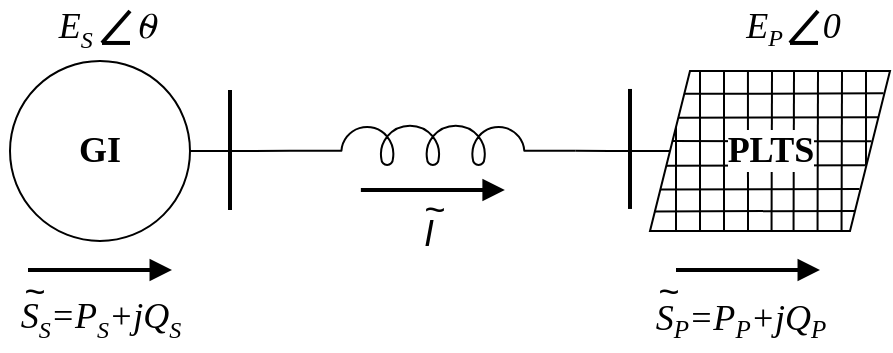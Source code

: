 <mxfile version="14.6.13" type="device"><diagram id="aN7lRzgVg91xiD-E5QHU" name="Page-1"><mxGraphModel dx="652" dy="441" grid="1" gridSize="10" guides="1" tooltips="1" connect="1" arrows="1" fold="1" page="1" pageScale="1" pageWidth="850" pageHeight="1100" math="0" shadow="0"><root><mxCell id="0"/><mxCell id="1" parent="0"/><mxCell id="f81DsE7QJg42vTaAS6lq-5" style="edgeStyle=orthogonalEdgeStyle;rounded=0;orthogonalLoop=1;jettySize=auto;html=1;entryX=0;entryY=0.645;entryDx=0;entryDy=0;entryPerimeter=0;endArrow=none;endFill=0;" edge="1" parent="1" source="f81DsE7QJg42vTaAS6lq-1" target="f81DsE7QJg42vTaAS6lq-4"><mxGeometry relative="1" as="geometry"/></mxCell><mxCell id="f81DsE7QJg42vTaAS6lq-1" value="&lt;b&gt;&lt;font style=&quot;font-size: 18px&quot;&gt;GI&lt;/font&gt;&lt;/b&gt;" style="ellipse;whiteSpace=wrap;html=1;aspect=fixed;fontFamily=Times New Roman;" vertex="1" parent="1"><mxGeometry x="60" y="155.48" width="90" height="90" as="geometry"/></mxCell><mxCell id="f81DsE7QJg42vTaAS6lq-6" style="edgeStyle=orthogonalEdgeStyle;rounded=0;orthogonalLoop=1;jettySize=auto;html=1;entryX=1;entryY=0.645;entryDx=0;entryDy=0;entryPerimeter=0;endArrow=none;endFill=0;exitX=0;exitY=0.5;exitDx=0;exitDy=0;" edge="1" parent="1" source="f81DsE7QJg42vTaAS6lq-34" target="f81DsE7QJg42vTaAS6lq-4"><mxGeometry relative="1" as="geometry"><mxPoint x="375.0" y="200.51" as="sourcePoint"/></mxGeometry></mxCell><mxCell id="f81DsE7QJg42vTaAS6lq-4" value="" style="pointerEvents=1;verticalLabelPosition=bottom;shadow=0;dashed=0;align=center;html=1;verticalAlign=top;shape=mxgraph.electrical.inductors.inductor_5;" vertex="1" parent="1"><mxGeometry x="200" y="187.48" width="142.86" height="20" as="geometry"/></mxCell><mxCell id="f81DsE7QJg42vTaAS6lq-7" value="" style="endArrow=none;html=1;strokeWidth=2;" edge="1" parent="1"><mxGeometry width="50" height="50" relative="1" as="geometry"><mxPoint x="170" y="230" as="sourcePoint"/><mxPoint x="170" y="170" as="targetPoint"/></mxGeometry></mxCell><mxCell id="f81DsE7QJg42vTaAS6lq-33" value="" style="group" vertex="1" connectable="0" parent="1"><mxGeometry x="380" y="160.48" width="120" height="80" as="geometry"/></mxCell><mxCell id="f81DsE7QJg42vTaAS6lq-34" value="" style="shape=parallelogram;perimeter=parallelogramPerimeter;whiteSpace=wrap;html=1;fixedSize=1;" vertex="1" parent="f81DsE7QJg42vTaAS6lq-33"><mxGeometry width="120" height="80" as="geometry"/></mxCell><mxCell id="f81DsE7QJg42vTaAS6lq-35" value="" style="endArrow=none;html=1;" edge="1" parent="f81DsE7QJg42vTaAS6lq-33"><mxGeometry x="-30" y="-8" width="50" height="50" as="geometry"><mxPoint x="13" y="28" as="sourcePoint"/><mxPoint x="13" y="80" as="targetPoint"/></mxGeometry></mxCell><mxCell id="f81DsE7QJg42vTaAS6lq-36" value="" style="endArrow=none;html=1;" edge="1" parent="f81DsE7QJg42vTaAS6lq-33"><mxGeometry x="-30" y="-8" width="50" height="50" as="geometry"><mxPoint x="25" as="sourcePoint"/><mxPoint x="25" y="80" as="targetPoint"/></mxGeometry></mxCell><mxCell id="f81DsE7QJg42vTaAS6lq-37" value="" style="endArrow=none;html=1;entryX=0;entryY=0;entryDx=0;entryDy=0;" edge="1" parent="f81DsE7QJg42vTaAS6lq-33"><mxGeometry x="-30" y="-11" width="50" height="50" as="geometry"><mxPoint x="37" as="sourcePoint"/><mxPoint x="37" y="80" as="targetPoint"/></mxGeometry></mxCell><mxCell id="f81DsE7QJg42vTaAS6lq-38" value="" style="endArrow=none;html=1;entryX=0;entryY=0;entryDx=0;entryDy=0;exitX=0.408;exitY=-0.006;exitDx=0;exitDy=0;exitPerimeter=0;" edge="1" parent="f81DsE7QJg42vTaAS6lq-33" source="f81DsE7QJg42vTaAS6lq-34"><mxGeometry x="-30" y="-15" width="50" height="50" as="geometry"><mxPoint x="49" y="-20" as="sourcePoint"/><mxPoint x="49" y="80" as="targetPoint"/></mxGeometry></mxCell><mxCell id="f81DsE7QJg42vTaAS6lq-39" value="" style="endArrow=none;html=1;entryX=0;entryY=0;entryDx=0;entryDy=0;exitX=0.973;exitY=0.14;exitDx=0;exitDy=0;exitPerimeter=0;" edge="1" parent="f81DsE7QJg42vTaAS6lq-33"><mxGeometry width="50" height="50" as="geometry"><mxPoint x="116.76" y="11.2" as="sourcePoint"/><mxPoint x="17.143" y="11.429" as="targetPoint"/></mxGeometry></mxCell><mxCell id="f81DsE7QJg42vTaAS6lq-40" value="" style="endArrow=none;html=1;entryX=0;entryY=0;entryDx=0;entryDy=0;exitX=0.954;exitY=0.277;exitDx=0;exitDy=0;exitPerimeter=0;" edge="1" parent="f81DsE7QJg42vTaAS6lq-33"><mxGeometry width="50" height="50" as="geometry"><mxPoint x="114.48" y="23.16" as="sourcePoint"/><mxPoint x="14.003" y="23.429" as="targetPoint"/></mxGeometry></mxCell><mxCell id="f81DsE7QJg42vTaAS6lq-41" value="" style="endArrow=none;html=1;exitX=0.973;exitY=0.14;exitDx=0;exitDy=0;exitPerimeter=0;" edge="1" parent="f81DsE7QJg42vTaAS6lq-33"><mxGeometry width="50" height="50" as="geometry"><mxPoint x="110.76" y="35.2" as="sourcePoint"/><mxPoint x="11" y="35" as="targetPoint"/></mxGeometry></mxCell><mxCell id="f81DsE7QJg42vTaAS6lq-42" value="" style="endArrow=none;html=1;entryX=0;entryY=0;entryDx=0;entryDy=0;exitX=0.907;exitY=0.552;exitDx=0;exitDy=0;exitPerimeter=0;" edge="1" parent="f81DsE7QJg42vTaAS6lq-33"><mxGeometry width="50" height="50" as="geometry"><mxPoint x="107.84" y="47.16" as="sourcePoint"/><mxPoint x="8.003" y="47.429" as="targetPoint"/></mxGeometry></mxCell><mxCell id="f81DsE7QJg42vTaAS6lq-43" value="" style="endArrow=none;html=1;entryX=0;entryY=0;entryDx=0;entryDy=0;exitX=0.973;exitY=0.14;exitDx=0;exitDy=0;exitPerimeter=0;" edge="1" parent="f81DsE7QJg42vTaAS6lq-33"><mxGeometry width="50" height="50" as="geometry"><mxPoint x="104.76" y="59.0" as="sourcePoint"/><mxPoint x="5.143" y="59.229" as="targetPoint"/></mxGeometry></mxCell><mxCell id="f81DsE7QJg42vTaAS6lq-44" value="" style="endArrow=none;html=1;entryX=0;entryY=0;entryDx=0;entryDy=0;exitX=0.954;exitY=0.277;exitDx=0;exitDy=0;exitPerimeter=0;" edge="1" parent="f81DsE7QJg42vTaAS6lq-33"><mxGeometry width="50" height="50" as="geometry"><mxPoint x="102.48" y="69.96" as="sourcePoint"/><mxPoint x="2.003" y="70.229" as="targetPoint"/></mxGeometry></mxCell><mxCell id="f81DsE7QJg42vTaAS6lq-45" value="" style="endArrow=none;html=1;entryX=0;entryY=0;entryDx=0;entryDy=0;" edge="1" parent="f81DsE7QJg42vTaAS6lq-33"><mxGeometry x="29.77" y="-3" width="50" height="50" as="geometry"><mxPoint x="61" as="sourcePoint"/><mxPoint x="60.77" y="80" as="targetPoint"/></mxGeometry></mxCell><mxCell id="f81DsE7QJg42vTaAS6lq-46" value="" style="endArrow=none;html=1;entryX=0;entryY=0;entryDx=0;entryDy=0;" edge="1" parent="f81DsE7QJg42vTaAS6lq-33"><mxGeometry x="28.77" y="-6" width="50" height="50" as="geometry"><mxPoint x="72" as="sourcePoint"/><mxPoint x="71.77" y="80" as="targetPoint"/></mxGeometry></mxCell><mxCell id="f81DsE7QJg42vTaAS6lq-47" value="" style="endArrow=none;html=1;" edge="1" parent="f81DsE7QJg42vTaAS6lq-33"><mxGeometry x="28.77" y="-8" width="50" height="50" as="geometry"><mxPoint x="84" as="sourcePoint"/><mxPoint x="83.77" y="80" as="targetPoint"/></mxGeometry></mxCell><mxCell id="f81DsE7QJg42vTaAS6lq-48" value="" style="endArrow=none;html=1;entryX=0;entryY=0;entryDx=0;entryDy=0;" edge="1" parent="f81DsE7QJg42vTaAS6lq-33"><mxGeometry x="28.77" y="-11" width="50" height="50" as="geometry"><mxPoint x="96" as="sourcePoint"/><mxPoint x="95.77" y="80" as="targetPoint"/></mxGeometry></mxCell><mxCell id="f81DsE7QJg42vTaAS6lq-49" value="" style="endArrow=none;html=1;exitX=0.9;exitY=0;exitDx=0;exitDy=0;exitPerimeter=0;" edge="1" parent="f81DsE7QJg42vTaAS6lq-33" source="f81DsE7QJg42vTaAS6lq-34"><mxGeometry x="28.77" y="2" width="50" height="50" as="geometry"><mxPoint x="108" y="10" as="sourcePoint"/><mxPoint x="108" y="47" as="targetPoint"/></mxGeometry></mxCell><mxCell id="f81DsE7QJg42vTaAS6lq-50" value="PLTS" style="text;html=1;align=center;verticalAlign=middle;resizable=0;points=[];autosize=1;strokeColor=none;fontSize=18;fontStyle=1;labelBackgroundColor=#ffffff;fontFamily=Times New Roman;" vertex="1" parent="f81DsE7QJg42vTaAS6lq-33"><mxGeometry x="30" y="25" width="60" height="30" as="geometry"/></mxCell><mxCell id="f81DsE7QJg42vTaAS6lq-51" value="" style="endArrow=none;html=1;strokeWidth=2;" edge="1" parent="1"><mxGeometry width="50" height="50" relative="1" as="geometry"><mxPoint x="370" y="229.48" as="sourcePoint"/><mxPoint x="370" y="169.48" as="targetPoint"/></mxGeometry></mxCell><mxCell id="f81DsE7QJg42vTaAS6lq-52" value="E&lt;sub&gt;&lt;font style=&quot;font-size: 12px&quot;&gt;S&amp;nbsp;&amp;nbsp;&lt;/font&gt;&lt;/sub&gt;&lt;sub&gt;&amp;nbsp; &amp;nbsp;&amp;nbsp;&lt;/sub&gt;⍬&lt;sub&gt;&amp;nbsp;&amp;nbsp;&lt;/sub&gt;" style="text;html=1;align=center;verticalAlign=middle;resizable=0;points=[];autosize=1;strokeColor=none;fontSize=18;fontStyle=2;fontFamily=Times New Roman;" vertex="1" parent="1"><mxGeometry x="77" y="125.48" width="70" height="30" as="geometry"/></mxCell><mxCell id="f81DsE7QJg42vTaAS6lq-55" value="" style="group" vertex="1" connectable="0" parent="1"><mxGeometry x="106" y="130.48" width="14" height="16" as="geometry"/></mxCell><mxCell id="f81DsE7QJg42vTaAS6lq-53" value="" style="endArrow=none;html=1;fontSize=18;strokeWidth=2;" edge="1" parent="f81DsE7QJg42vTaAS6lq-55"><mxGeometry width="50" height="50" relative="1" as="geometry"><mxPoint y="16" as="sourcePoint"/><mxPoint x="14" as="targetPoint"/></mxGeometry></mxCell><mxCell id="f81DsE7QJg42vTaAS6lq-54" value="" style="endArrow=none;html=1;fontSize=18;strokeWidth=2;" edge="1" parent="f81DsE7QJg42vTaAS6lq-55"><mxGeometry width="50" height="50" relative="1" as="geometry"><mxPoint y="16" as="sourcePoint"/><mxPoint x="14" y="16" as="targetPoint"/></mxGeometry></mxCell><mxCell id="f81DsE7QJg42vTaAS6lq-56" value="E&lt;sub&gt;&lt;font style=&quot;font-size: 12px&quot;&gt;P&amp;nbsp;&amp;nbsp;&lt;/font&gt;&lt;span style=&quot;font-size: 14px&quot;&gt;&amp;nbsp; &amp;nbsp; &lt;/span&gt;&lt;/sub&gt;&lt;span style=&quot;font-size: 18px&quot;&gt;0&lt;/span&gt;&lt;sub&gt;&amp;nbsp;&amp;nbsp;&lt;/sub&gt;" style="text;html=1;align=center;verticalAlign=middle;resizable=0;points=[];autosize=1;strokeColor=none;fontSize=18;fontStyle=2;fontFamily=Times New Roman;" vertex="1" parent="1"><mxGeometry x="420" y="125.48" width="70" height="30" as="geometry"/></mxCell><mxCell id="f81DsE7QJg42vTaAS6lq-57" value="" style="group" vertex="1" connectable="0" parent="1"><mxGeometry x="450" y="130.48" width="14" height="16" as="geometry"/></mxCell><mxCell id="f81DsE7QJg42vTaAS6lq-58" value="" style="endArrow=none;html=1;fontSize=18;strokeWidth=2;" edge="1" parent="f81DsE7QJg42vTaAS6lq-57"><mxGeometry width="50" height="50" relative="1" as="geometry"><mxPoint y="16" as="sourcePoint"/><mxPoint x="14" as="targetPoint"/></mxGeometry></mxCell><mxCell id="f81DsE7QJg42vTaAS6lq-59" value="" style="endArrow=none;html=1;fontSize=18;strokeWidth=2;" edge="1" parent="f81DsE7QJg42vTaAS6lq-57"><mxGeometry width="50" height="50" relative="1" as="geometry"><mxPoint y="16" as="sourcePoint"/><mxPoint x="14" y="16" as="targetPoint"/></mxGeometry></mxCell><mxCell id="f81DsE7QJg42vTaAS6lq-60" value="" style="endArrow=block;html=1;fontSize=18;strokeWidth=2;endFill=1;" edge="1" parent="1"><mxGeometry width="50" height="50" relative="1" as="geometry"><mxPoint x="69" y="260" as="sourcePoint"/><mxPoint x="141" y="260" as="targetPoint"/></mxGeometry></mxCell><mxCell id="f81DsE7QJg42vTaAS6lq-61" value="" style="endArrow=block;html=1;fontSize=18;strokeWidth=2;endFill=1;" edge="1" parent="1"><mxGeometry width="50" height="50" relative="1" as="geometry"><mxPoint x="393.0" y="260" as="sourcePoint"/><mxPoint x="465" y="260" as="targetPoint"/></mxGeometry></mxCell><mxCell id="f81DsE7QJg42vTaAS6lq-62" value="" style="endArrow=block;html=1;fontSize=18;strokeWidth=2;endFill=1;" edge="1" parent="1"><mxGeometry width="50" height="50" relative="1" as="geometry"><mxPoint x="235.43" y="220" as="sourcePoint"/><mxPoint x="307.43" y="220" as="targetPoint"/></mxGeometry></mxCell><mxCell id="f81DsE7QJg42vTaAS6lq-63" value="&lt;i&gt;I&lt;/i&gt;" style="text;html=1;align=center;verticalAlign=middle;resizable=0;points=[];autosize=1;strokeColor=none;fontSize=18;" vertex="1" parent="1"><mxGeometry x="259" y="227" width="20" height="30" as="geometry"/></mxCell><mxCell id="f81DsE7QJg42vTaAS6lq-64" value="~" style="text;html=1;align=center;verticalAlign=middle;resizable=0;points=[];autosize=1;strokeColor=none;fontSize=18;" vertex="1" parent="1"><mxGeometry x="257" y="215.48" width="30" height="30" as="geometry"/></mxCell><mxCell id="f81DsE7QJg42vTaAS6lq-65" value="&lt;i&gt;S&lt;sub&gt;&lt;font style=&quot;font-size: 12px&quot;&gt;S&lt;/font&gt;&lt;/sub&gt;=P&lt;sub&gt;&lt;font style=&quot;font-size: 12px&quot;&gt;S&lt;/font&gt;&lt;/sub&gt;+jQ&lt;sub&gt;&lt;font style=&quot;font-size: 12px&quot;&gt;S&lt;/font&gt;&lt;/sub&gt;&lt;/i&gt;" style="text;html=1;align=center;verticalAlign=middle;resizable=0;points=[];autosize=1;strokeColor=none;fontSize=18;fontFamily=Times New Roman;" vertex="1" parent="1"><mxGeometry x="55" y="270" width="100" height="30" as="geometry"/></mxCell><mxCell id="f81DsE7QJg42vTaAS6lq-66" value="~" style="text;html=1;align=center;verticalAlign=middle;resizable=0;points=[];autosize=1;strokeColor=none;fontSize=18;" vertex="1" parent="1"><mxGeometry x="57" y="256" width="30" height="30" as="geometry"/></mxCell><mxCell id="f81DsE7QJg42vTaAS6lq-68" value="&lt;i&gt;S&lt;span style=&quot;font-size: 15px&quot;&gt;&lt;sub&gt;P&lt;/sub&gt;&lt;/span&gt;=P&lt;span style=&quot;font-size: 15px&quot;&gt;&lt;sub&gt;P&lt;/sub&gt;&lt;/span&gt;+jQ&lt;span style=&quot;font-size: 15px&quot;&gt;&lt;sub&gt;P&lt;/sub&gt;&lt;/span&gt;&lt;/i&gt;" style="text;html=1;align=center;verticalAlign=middle;resizable=0;points=[];autosize=1;strokeColor=none;fontSize=18;fontFamily=Times New Roman;" vertex="1" parent="1"><mxGeometry x="375" y="270" width="100" height="30" as="geometry"/></mxCell><mxCell id="f81DsE7QJg42vTaAS6lq-69" value="~" style="text;html=1;align=center;verticalAlign=middle;resizable=0;points=[];autosize=1;strokeColor=none;fontSize=18;" vertex="1" parent="1"><mxGeometry x="374" y="256" width="30" height="30" as="geometry"/></mxCell></root></mxGraphModel></diagram></mxfile>